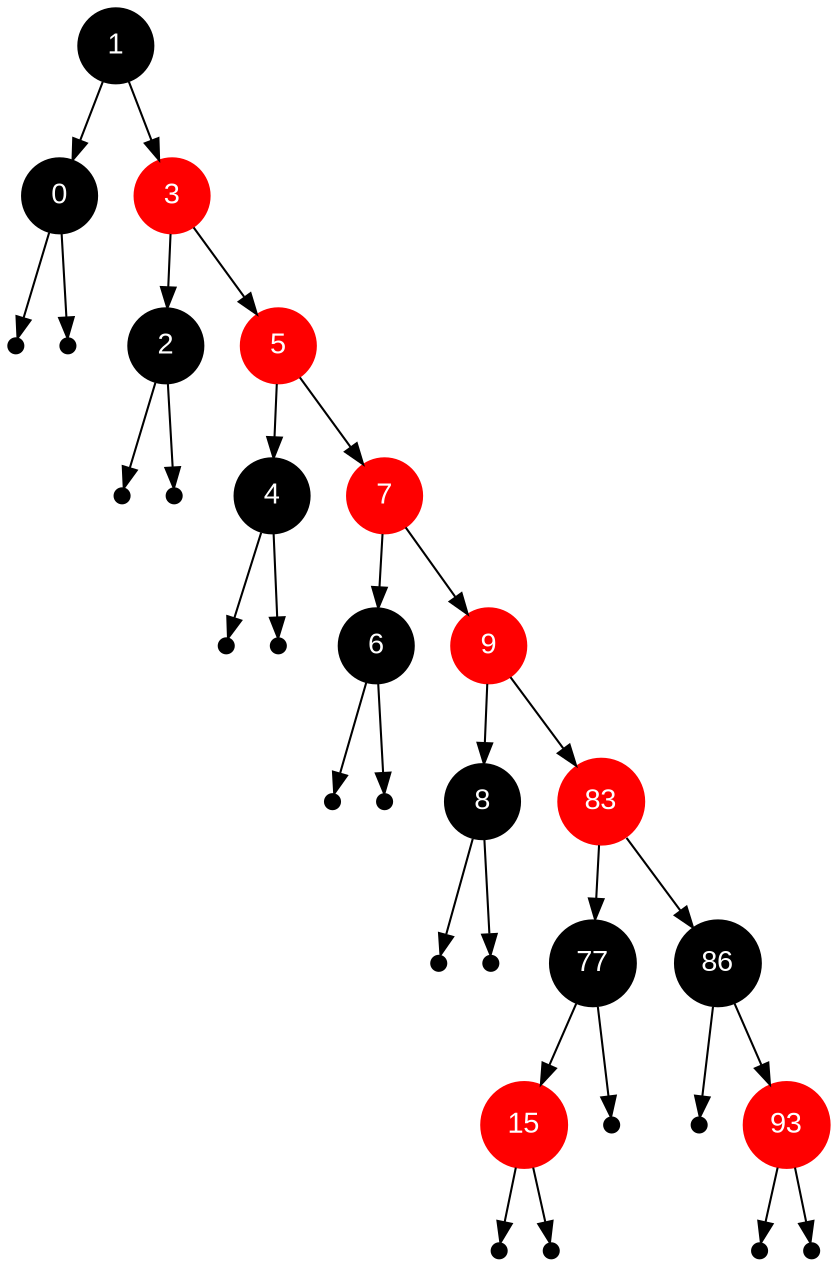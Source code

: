 digraph RBTree {
  node [fontname="Arial"];
  "0xaaaaaaac14f0" [label="1", shape=circle, style=filled, color=black, fillcolor=black, fontcolor=white];
  "0xaaaaaaac14f0" -> "0xaaaaaaac12c0";
  "0xaaaaaaac12c0" [label="0", shape=circle, style=filled, color=black, fillcolor=black, fontcolor=white];
  null0xaaaaaaac12c0L [shape=point, width=0.1];
  "0xaaaaaaac12c0" -> null0xaaaaaaac12c0L;
  null0xaaaaaaac12c0R [shape=point, width=0.1];
  "0xaaaaaaac12c0" -> null0xaaaaaaac12c0R;
  "0xaaaaaaac14f0" -> "0xaaaaaaac1960";
  "0xaaaaaaac1960" [label="3", shape=circle, style=filled, color=red, fillcolor=red, fontcolor=white];
  "0xaaaaaaac1960" -> "0xaaaaaaac1520";
  "0xaaaaaaac1520" [label="2", shape=circle, style=filled, color=black, fillcolor=black, fontcolor=white];
  null0xaaaaaaac1520L [shape=point, width=0.1];
  "0xaaaaaaac1520" -> null0xaaaaaaac1520L;
  null0xaaaaaaac1520R [shape=point, width=0.1];
  "0xaaaaaaac1520" -> null0xaaaaaaac1520R;
  "0xaaaaaaac1960" -> "0xaaaaaaac19c0";
  "0xaaaaaaac19c0" [label="5", shape=circle, style=filled, color=red, fillcolor=red, fontcolor=white];
  "0xaaaaaaac19c0" -> "0xaaaaaaac1990";
  "0xaaaaaaac1990" [label="4", shape=circle, style=filled, color=black, fillcolor=black, fontcolor=white];
  null0xaaaaaaac1990L [shape=point, width=0.1];
  "0xaaaaaaac1990" -> null0xaaaaaaac1990L;
  null0xaaaaaaac1990R [shape=point, width=0.1];
  "0xaaaaaaac1990" -> null0xaaaaaaac1990R;
  "0xaaaaaaac19c0" -> "0xaaaaaaac1a20";
  "0xaaaaaaac1a20" [label="7", shape=circle, style=filled, color=red, fillcolor=red, fontcolor=white];
  "0xaaaaaaac1a20" -> "0xaaaaaaac19f0";
  "0xaaaaaaac19f0" [label="6", shape=circle, style=filled, color=black, fillcolor=black, fontcolor=white];
  null0xaaaaaaac19f0L [shape=point, width=0.1];
  "0xaaaaaaac19f0" -> null0xaaaaaaac19f0L;
  null0xaaaaaaac19f0R [shape=point, width=0.1];
  "0xaaaaaaac19f0" -> null0xaaaaaaac19f0R;
  "0xaaaaaaac1a20" -> "0xaaaaaaac1a80";
  "0xaaaaaaac1a80" [label="9", shape=circle, style=filled, color=red, fillcolor=red, fontcolor=white];
  "0xaaaaaaac1a80" -> "0xaaaaaaac1a50";
  "0xaaaaaaac1a50" [label="8", shape=circle, style=filled, color=black, fillcolor=black, fontcolor=white];
  null0xaaaaaaac1a50L [shape=point, width=0.1];
  "0xaaaaaaac1a50" -> null0xaaaaaaac1a50L;
  null0xaaaaaaac1a50R [shape=point, width=0.1];
  "0xaaaaaaac1a50" -> null0xaaaaaaac1a50R;
  "0xaaaaaaac1a80" -> "0xaaaaaaac1ab0";
  "0xaaaaaaac1ab0" [label="83", shape=circle, style=filled, color=red, fillcolor=red, fontcolor=white];
  "0xaaaaaaac1ab0" -> "0xaaaaaaac1b10";
  "0xaaaaaaac1b10" [label="77", shape=circle, style=filled, color=black, fillcolor=black, fontcolor=white];
  "0xaaaaaaac1b10" -> "0xaaaaaaac1b40";
  "0xaaaaaaac1b40" [label="15", shape=circle, style=filled, color=red, fillcolor=red, fontcolor=white];
  null0xaaaaaaac1b40L [shape=point, width=0.1];
  "0xaaaaaaac1b40" -> null0xaaaaaaac1b40L;
  null0xaaaaaaac1b40R [shape=point, width=0.1];
  "0xaaaaaaac1b40" -> null0xaaaaaaac1b40R;
  null0xaaaaaaac1b10R [shape=point, width=0.1];
  "0xaaaaaaac1b10" -> null0xaaaaaaac1b10R;
  "0xaaaaaaac1ab0" -> "0xaaaaaaac1ae0";
  "0xaaaaaaac1ae0" [label="86", shape=circle, style=filled, color=black, fillcolor=black, fontcolor=white];
  null0xaaaaaaac1ae0L [shape=point, width=0.1];
  "0xaaaaaaac1ae0" -> null0xaaaaaaac1ae0L;
  "0xaaaaaaac1ae0" -> "0xaaaaaaac1b70";
  "0xaaaaaaac1b70" [label="93", shape=circle, style=filled, color=red, fillcolor=red, fontcolor=white];
  null0xaaaaaaac1b70L [shape=point, width=0.1];
  "0xaaaaaaac1b70" -> null0xaaaaaaac1b70L;
  null0xaaaaaaac1b70R [shape=point, width=0.1];
  "0xaaaaaaac1b70" -> null0xaaaaaaac1b70R;
}
